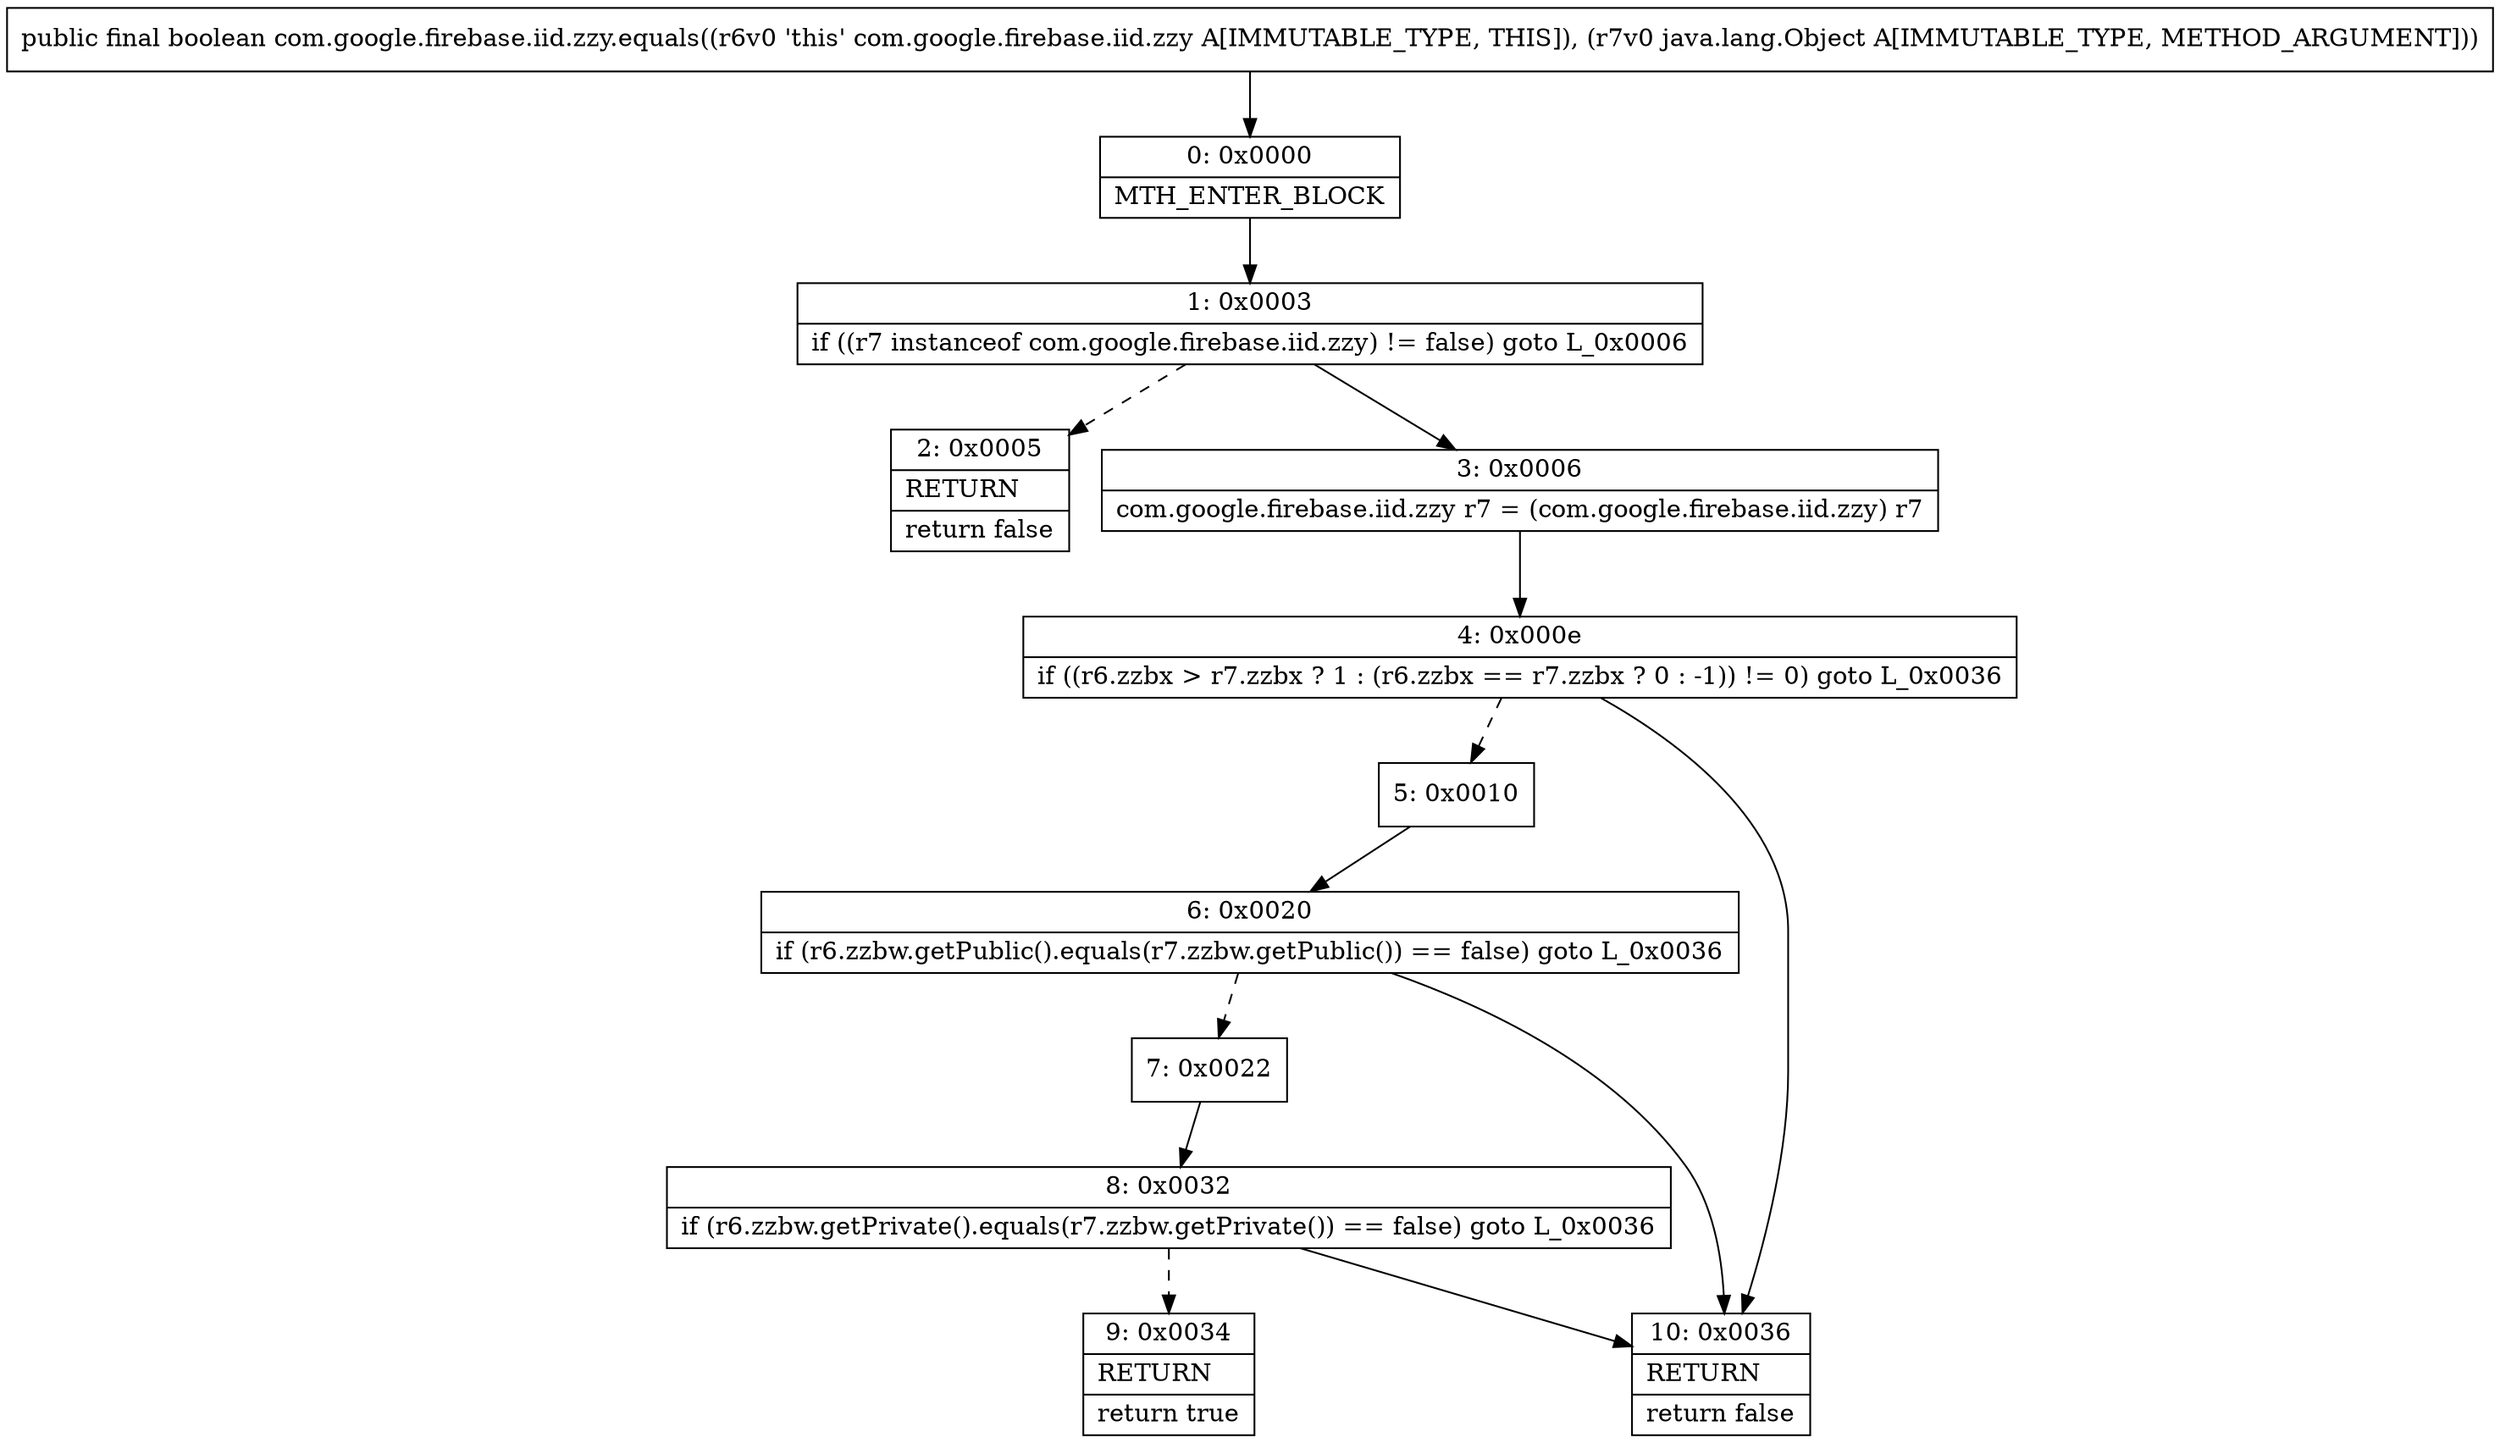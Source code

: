 digraph "CFG forcom.google.firebase.iid.zzy.equals(Ljava\/lang\/Object;)Z" {
Node_0 [shape=record,label="{0\:\ 0x0000|MTH_ENTER_BLOCK\l}"];
Node_1 [shape=record,label="{1\:\ 0x0003|if ((r7 instanceof com.google.firebase.iid.zzy) != false) goto L_0x0006\l}"];
Node_2 [shape=record,label="{2\:\ 0x0005|RETURN\l|return false\l}"];
Node_3 [shape=record,label="{3\:\ 0x0006|com.google.firebase.iid.zzy r7 = (com.google.firebase.iid.zzy) r7\l}"];
Node_4 [shape=record,label="{4\:\ 0x000e|if ((r6.zzbx \> r7.zzbx ? 1 : (r6.zzbx == r7.zzbx ? 0 : \-1)) != 0) goto L_0x0036\l}"];
Node_5 [shape=record,label="{5\:\ 0x0010}"];
Node_6 [shape=record,label="{6\:\ 0x0020|if (r6.zzbw.getPublic().equals(r7.zzbw.getPublic()) == false) goto L_0x0036\l}"];
Node_7 [shape=record,label="{7\:\ 0x0022}"];
Node_8 [shape=record,label="{8\:\ 0x0032|if (r6.zzbw.getPrivate().equals(r7.zzbw.getPrivate()) == false) goto L_0x0036\l}"];
Node_9 [shape=record,label="{9\:\ 0x0034|RETURN\l|return true\l}"];
Node_10 [shape=record,label="{10\:\ 0x0036|RETURN\l|return false\l}"];
MethodNode[shape=record,label="{public final boolean com.google.firebase.iid.zzy.equals((r6v0 'this' com.google.firebase.iid.zzy A[IMMUTABLE_TYPE, THIS]), (r7v0 java.lang.Object A[IMMUTABLE_TYPE, METHOD_ARGUMENT])) }"];
MethodNode -> Node_0;
Node_0 -> Node_1;
Node_1 -> Node_2[style=dashed];
Node_1 -> Node_3;
Node_3 -> Node_4;
Node_4 -> Node_5[style=dashed];
Node_4 -> Node_10;
Node_5 -> Node_6;
Node_6 -> Node_7[style=dashed];
Node_6 -> Node_10;
Node_7 -> Node_8;
Node_8 -> Node_9[style=dashed];
Node_8 -> Node_10;
}

